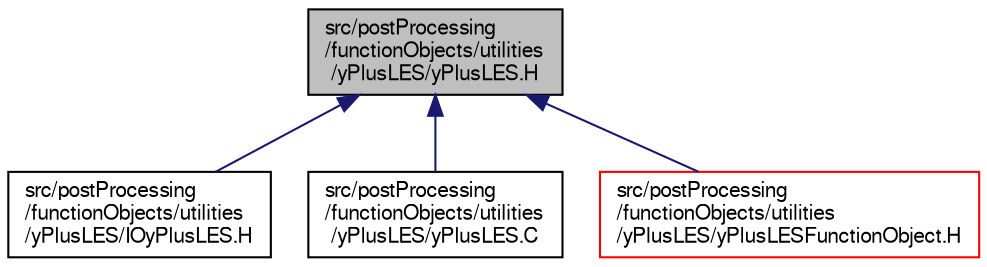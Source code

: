 digraph "src/postProcessing/functionObjects/utilities/yPlusLES/yPlusLES.H"
{
  bgcolor="transparent";
  edge [fontname="FreeSans",fontsize="10",labelfontname="FreeSans",labelfontsize="10"];
  node [fontname="FreeSans",fontsize="10",shape=record];
  Node111 [label="src/postProcessing\l/functionObjects/utilities\l/yPlusLES/yPlusLES.H",height=0.2,width=0.4,color="black", fillcolor="grey75", style="filled", fontcolor="black"];
  Node111 -> Node112 [dir="back",color="midnightblue",fontsize="10",style="solid",fontname="FreeSans"];
  Node112 [label="src/postProcessing\l/functionObjects/utilities\l/yPlusLES/IOyPlusLES.H",height=0.2,width=0.4,color="black",URL="$a13913.html"];
  Node111 -> Node113 [dir="back",color="midnightblue",fontsize="10",style="solid",fontname="FreeSans"];
  Node113 [label="src/postProcessing\l/functionObjects/utilities\l/yPlusLES/yPlusLES.C",height=0.2,width=0.4,color="black",URL="$a39647.html"];
  Node111 -> Node114 [dir="back",color="midnightblue",fontsize="10",style="solid",fontname="FreeSans"];
  Node114 [label="src/postProcessing\l/functionObjects/utilities\l/yPlusLES/yPlusLESFunctionObject.H",height=0.2,width=0.4,color="red",URL="$a13925.html"];
}
